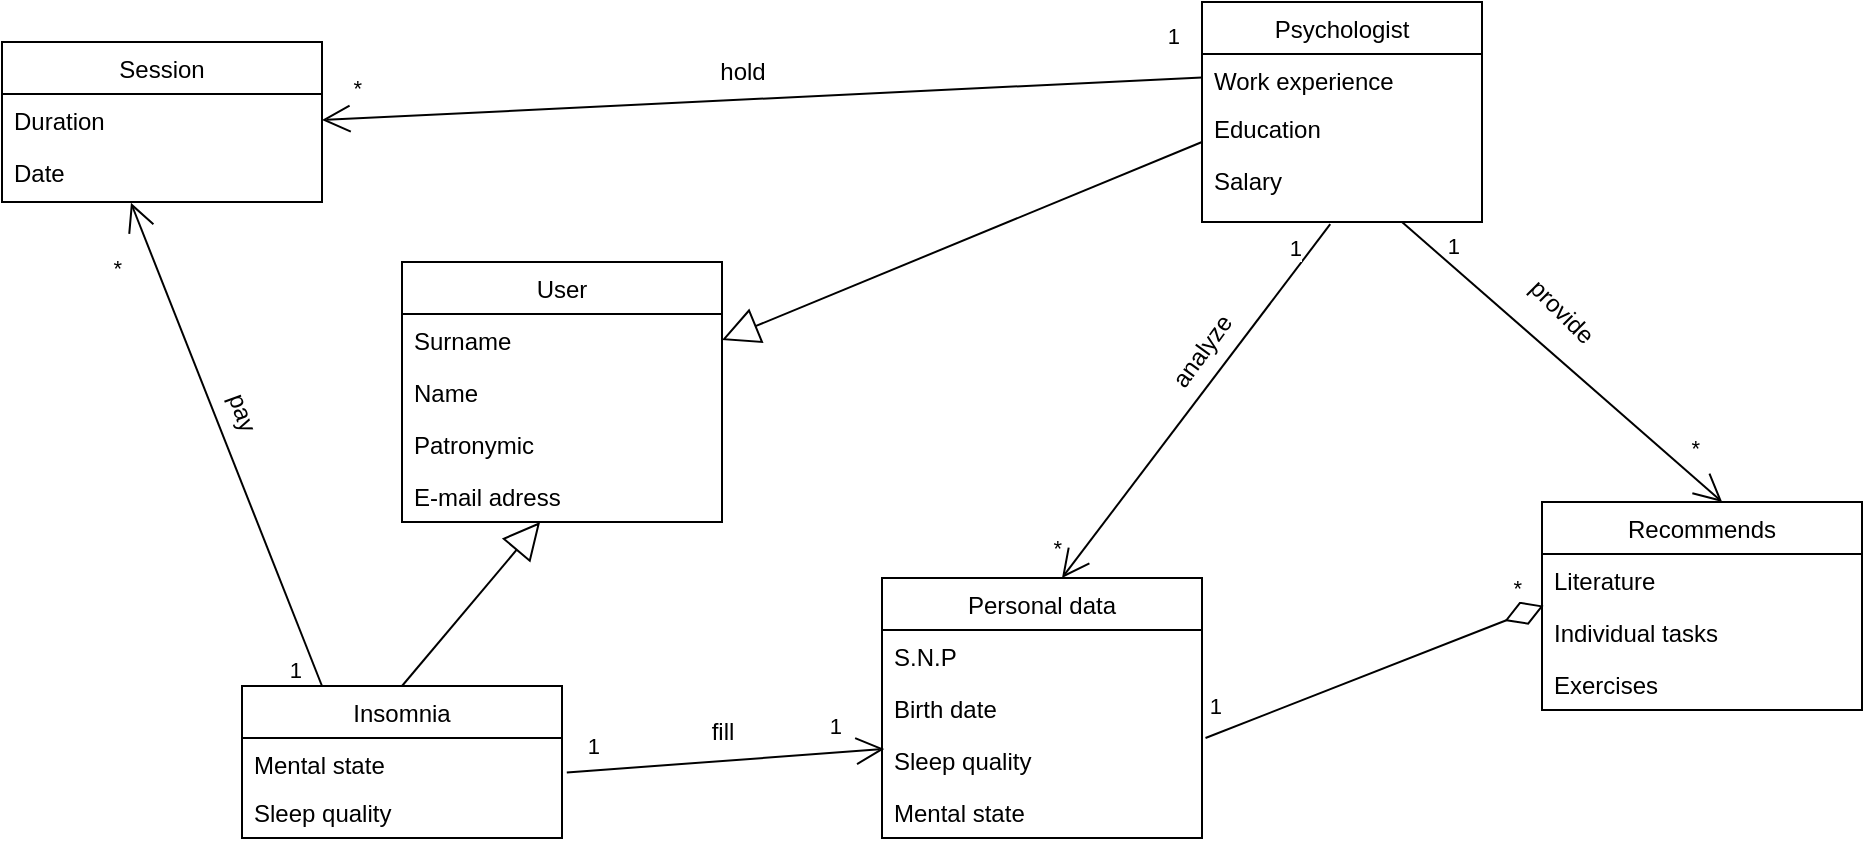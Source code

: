 <mxfile version="20.4.0" type="device"><diagram id="mCyr1kptdM3YggUfpTlr" name="Page-1"><mxGraphModel dx="1662" dy="1900" grid="1" gridSize="10" guides="1" tooltips="1" connect="1" arrows="1" fold="1" page="1" pageScale="1" pageWidth="850" pageHeight="1100" math="0" shadow="0"><root><mxCell id="0"/><mxCell id="1" parent="0"/><mxCell id="etiwIBcdiQbqdNMHtUx5-18" value="User" style="swimlane;fontStyle=0;childLayout=stackLayout;horizontal=1;startSize=26;fillColor=none;horizontalStack=0;resizeParent=1;resizeParentMax=0;resizeLast=0;collapsible=1;marginBottom=0;" parent="1" vertex="1"><mxGeometry x="280" y="-890" width="160" height="130" as="geometry"/></mxCell><mxCell id="etiwIBcdiQbqdNMHtUx5-19" value="Surname" style="text;strokeColor=none;fillColor=none;align=left;verticalAlign=top;spacingLeft=4;spacingRight=4;overflow=hidden;rotatable=0;points=[[0,0.5],[1,0.5]];portConstraint=eastwest;" parent="etiwIBcdiQbqdNMHtUx5-18" vertex="1"><mxGeometry y="26" width="160" height="26" as="geometry"/></mxCell><mxCell id="etiwIBcdiQbqdNMHtUx5-20" value="Name" style="text;strokeColor=none;fillColor=none;align=left;verticalAlign=top;spacingLeft=4;spacingRight=4;overflow=hidden;rotatable=0;points=[[0,0.5],[1,0.5]];portConstraint=eastwest;" parent="etiwIBcdiQbqdNMHtUx5-18" vertex="1"><mxGeometry y="52" width="160" height="26" as="geometry"/></mxCell><mxCell id="etiwIBcdiQbqdNMHtUx5-21" value="Patronymic" style="text;strokeColor=none;fillColor=none;align=left;verticalAlign=top;spacingLeft=4;spacingRight=4;overflow=hidden;rotatable=0;points=[[0,0.5],[1,0.5]];portConstraint=eastwest;" parent="etiwIBcdiQbqdNMHtUx5-18" vertex="1"><mxGeometry y="78" width="160" height="26" as="geometry"/></mxCell><mxCell id="etiwIBcdiQbqdNMHtUx5-22" value="E-mail adress" style="text;strokeColor=none;fillColor=none;align=left;verticalAlign=top;spacingLeft=4;spacingRight=4;overflow=hidden;rotatable=0;points=[[0,0.5],[1,0.5]];portConstraint=eastwest;" parent="etiwIBcdiQbqdNMHtUx5-18" vertex="1"><mxGeometry y="104" width="160" height="26" as="geometry"/></mxCell><mxCell id="etiwIBcdiQbqdNMHtUx5-23" value="Psychologist" style="swimlane;fontStyle=0;childLayout=stackLayout;horizontal=1;startSize=26;fillColor=none;horizontalStack=0;resizeParent=1;resizeParentMax=0;resizeLast=0;collapsible=1;marginBottom=0;" parent="1" vertex="1"><mxGeometry x="680" y="-1020" width="140" height="110" as="geometry"/></mxCell><mxCell id="etiwIBcdiQbqdNMHtUx5-88" value="" style="endArrow=none;html=1;startSize=12;startArrow=open;startFill=0;entryX=1.015;entryY=0.718;entryDx=0;entryDy=0;entryPerimeter=0;exitX=1;exitY=0.5;exitDx=0;exitDy=0;" parent="etiwIBcdiQbqdNMHtUx5-23" source="etiwIBcdiQbqdNMHtUx5-85" edge="1"><mxGeometry relative="1" as="geometry"><mxPoint x="158.72" y="26.004" as="sourcePoint"/><mxPoint x="1.137e-13" y="37.722" as="targetPoint"/></mxGeometry></mxCell><mxCell id="etiwIBcdiQbqdNMHtUx5-89" value="1" style="edgeLabel;resizable=0;html=1;align=right;verticalAlign=bottom;" parent="etiwIBcdiQbqdNMHtUx5-88" connectable="0" vertex="1"><mxGeometry x="1" relative="1" as="geometry"><mxPoint x="-10" y="-12" as="offset"/></mxGeometry></mxCell><mxCell id="etiwIBcdiQbqdNMHtUx5-24" value="Work experience" style="text;strokeColor=none;fillColor=none;align=left;verticalAlign=top;spacingLeft=4;spacingRight=4;overflow=hidden;rotatable=0;points=[[0,0.5],[1,0.5]];portConstraint=eastwest;" parent="etiwIBcdiQbqdNMHtUx5-23" vertex="1"><mxGeometry y="26" width="140" height="24" as="geometry"/></mxCell><mxCell id="etiwIBcdiQbqdNMHtUx5-25" value="Education" style="text;strokeColor=none;fillColor=none;align=left;verticalAlign=top;spacingLeft=4;spacingRight=4;overflow=hidden;rotatable=0;points=[[0,0.5],[1,0.5]];portConstraint=eastwest;" parent="etiwIBcdiQbqdNMHtUx5-23" vertex="1"><mxGeometry y="50" width="140" height="26" as="geometry"/></mxCell><mxCell id="etiwIBcdiQbqdNMHtUx5-26" value="Salary" style="text;strokeColor=none;fillColor=none;align=left;verticalAlign=top;spacingLeft=4;spacingRight=4;overflow=hidden;rotatable=0;points=[[0,0.5],[1,0.5]];portConstraint=eastwest;" parent="etiwIBcdiQbqdNMHtUx5-23" vertex="1"><mxGeometry y="76" width="140" height="34" as="geometry"/></mxCell><mxCell id="etiwIBcdiQbqdNMHtUx5-27" value="Recommends" style="swimlane;fontStyle=0;childLayout=stackLayout;horizontal=1;startSize=26;fillColor=none;horizontalStack=0;resizeParent=1;resizeParentMax=0;resizeLast=0;collapsible=1;marginBottom=0;" parent="1" vertex="1"><mxGeometry x="850" y="-770" width="160" height="104" as="geometry"/></mxCell><mxCell id="etiwIBcdiQbqdNMHtUx5-114" value="Literature" style="text;strokeColor=none;fillColor=none;align=left;verticalAlign=top;spacingLeft=4;spacingRight=4;overflow=hidden;rotatable=0;points=[[0,0.5],[1,0.5]];portConstraint=eastwest;" parent="etiwIBcdiQbqdNMHtUx5-27" vertex="1"><mxGeometry y="26" width="160" height="26" as="geometry"/></mxCell><mxCell id="etiwIBcdiQbqdNMHtUx5-115" value="Individual tasks" style="text;strokeColor=none;fillColor=none;align=left;verticalAlign=top;spacingLeft=4;spacingRight=4;overflow=hidden;rotatable=0;points=[[0,0.5],[1,0.5]];portConstraint=eastwest;" parent="etiwIBcdiQbqdNMHtUx5-27" vertex="1"><mxGeometry y="52" width="160" height="26" as="geometry"/></mxCell><mxCell id="etiwIBcdiQbqdNMHtUx5-116" value="Exercises" style="text;strokeColor=none;fillColor=none;align=left;verticalAlign=top;spacingLeft=4;spacingRight=4;overflow=hidden;rotatable=0;points=[[0,0.5],[1,0.5]];portConstraint=eastwest;" parent="etiwIBcdiQbqdNMHtUx5-27" vertex="1"><mxGeometry y="78" width="160" height="26" as="geometry"/></mxCell><mxCell id="etiwIBcdiQbqdNMHtUx5-28" value="Session" style="swimlane;fontStyle=0;childLayout=stackLayout;horizontal=1;startSize=26;fillColor=none;horizontalStack=0;resizeParent=1;resizeParentMax=0;resizeLast=0;collapsible=1;marginBottom=0;" parent="1" vertex="1"><mxGeometry x="80" y="-1000" width="160" height="80" as="geometry"/></mxCell><mxCell id="etiwIBcdiQbqdNMHtUx5-85" value="Duration" style="text;strokeColor=none;fillColor=none;align=left;verticalAlign=top;spacingLeft=4;spacingRight=4;overflow=hidden;rotatable=0;points=[[0,0.5],[1,0.5]];portConstraint=eastwest;" parent="etiwIBcdiQbqdNMHtUx5-28" vertex="1"><mxGeometry y="26" width="160" height="26" as="geometry"/></mxCell><mxCell id="etiwIBcdiQbqdNMHtUx5-84" value="Date" style="text;strokeColor=none;fillColor=none;align=left;verticalAlign=top;spacingLeft=4;spacingRight=4;overflow=hidden;rotatable=0;points=[[0,0.5],[1,0.5]];portConstraint=eastwest;" parent="etiwIBcdiQbqdNMHtUx5-28" vertex="1"><mxGeometry y="52" width="160" height="28" as="geometry"/></mxCell><mxCell id="etiwIBcdiQbqdNMHtUx5-30" value="" style="endArrow=none;html=1;endSize=12;startArrow=diamondThin;startSize=18;startFill=0;entryX=1.011;entryY=0.077;entryDx=0;entryDy=0;entryPerimeter=0;exitX=0.005;exitY=0.993;exitDx=0;exitDy=0;exitPerimeter=0;" parent="1" source="etiwIBcdiQbqdNMHtUx5-114" target="etiwIBcdiQbqdNMHtUx5-42" edge="1"><mxGeometry relative="1" as="geometry"><mxPoint x="830" y="-730" as="sourcePoint"/><mxPoint x="830" y="-710" as="targetPoint"/><Array as="points"/></mxGeometry></mxCell><mxCell id="etiwIBcdiQbqdNMHtUx5-106" value="*" style="edgeLabel;resizable=0;html=1;align=right;verticalAlign=top;" parent="etiwIBcdiQbqdNMHtUx5-30" connectable="0" vertex="1"><mxGeometry x="1" relative="1" as="geometry"><mxPoint x="248" y="-158" as="offset"/></mxGeometry></mxCell><mxCell id="etiwIBcdiQbqdNMHtUx5-108" value="*" style="edgeLabel;resizable=0;html=1;align=right;verticalAlign=top;" parent="etiwIBcdiQbqdNMHtUx5-30" connectable="0" vertex="1"><mxGeometry x="1" relative="1" as="geometry"><mxPoint x="159" y="-88" as="offset"/></mxGeometry></mxCell><mxCell id="etiwIBcdiQbqdNMHtUx5-109" value="*" style="edgeLabel;resizable=0;html=1;align=right;verticalAlign=top;" parent="etiwIBcdiQbqdNMHtUx5-30" connectable="0" vertex="1"><mxGeometry x="1" relative="1" as="geometry"><mxPoint x="-541" y="-248" as="offset"/></mxGeometry></mxCell><mxCell id="etiwIBcdiQbqdNMHtUx5-110" value="*" style="edgeLabel;resizable=0;html=1;align=right;verticalAlign=top;" parent="etiwIBcdiQbqdNMHtUx5-30" connectable="0" vertex="1"><mxGeometry x="1" relative="1" as="geometry"><mxPoint x="-71" y="-108" as="offset"/></mxGeometry></mxCell><mxCell id="etiwIBcdiQbqdNMHtUx5-111" value="*" style="edgeLabel;resizable=0;html=1;align=right;verticalAlign=top;" parent="etiwIBcdiQbqdNMHtUx5-30" connectable="0" vertex="1"><mxGeometry x="1" relative="1" as="geometry"><mxPoint x="-421" y="-338" as="offset"/></mxGeometry></mxCell><mxCell id="etiwIBcdiQbqdNMHtUx5-33" value="Insomnia" style="swimlane;fontStyle=0;childLayout=stackLayout;horizontal=1;startSize=26;fillColor=none;horizontalStack=0;resizeParent=1;resizeParentMax=0;resizeLast=0;collapsible=1;marginBottom=0;" parent="1" vertex="1"><mxGeometry x="200" y="-678" width="160" height="76" as="geometry"/></mxCell><mxCell id="etiwIBcdiQbqdNMHtUx5-34" value="Mental state" style="text;strokeColor=none;fillColor=none;align=left;verticalAlign=top;spacingLeft=4;spacingRight=4;overflow=hidden;rotatable=0;points=[[0,0.5],[1,0.5]];portConstraint=eastwest;" parent="etiwIBcdiQbqdNMHtUx5-33" vertex="1"><mxGeometry y="26" width="160" height="24" as="geometry"/></mxCell><mxCell id="etiwIBcdiQbqdNMHtUx5-36" value="Sleep quality" style="text;strokeColor=none;fillColor=none;align=left;verticalAlign=top;spacingLeft=4;spacingRight=4;overflow=hidden;rotatable=0;points=[[0,0.5],[1,0.5]];portConstraint=eastwest;" parent="etiwIBcdiQbqdNMHtUx5-33" vertex="1"><mxGeometry y="50" width="160" height="26" as="geometry"/></mxCell><mxCell id="etiwIBcdiQbqdNMHtUx5-37" value="" style="endArrow=block;endSize=16;endFill=0;html=1;exitX=0;exitY=0.769;exitDx=0;exitDy=0;exitPerimeter=0;entryX=1;entryY=0.5;entryDx=0;entryDy=0;" parent="1" source="etiwIBcdiQbqdNMHtUx5-25" target="etiwIBcdiQbqdNMHtUx5-19" edge="1"><mxGeometry x="0.007" y="-8" width="160" relative="1" as="geometry"><mxPoint x="425" y="-830" as="sourcePoint"/><mxPoint x="400" y="-930" as="targetPoint"/><mxPoint as="offset"/><Array as="points"/></mxGeometry></mxCell><mxCell id="etiwIBcdiQbqdNMHtUx5-38" value="" style="endArrow=block;endSize=16;endFill=0;html=1;exitX=0.5;exitY=0;exitDx=0;exitDy=0;" parent="1" source="etiwIBcdiQbqdNMHtUx5-33" target="etiwIBcdiQbqdNMHtUx5-22" edge="1"><mxGeometry x="0.007" y="-8" width="160" relative="1" as="geometry"><mxPoint x="540" y="-590" as="sourcePoint"/><mxPoint x="350" y="-664.99" as="targetPoint"/><mxPoint as="offset"/><Array as="points"/></mxGeometry></mxCell><mxCell id="etiwIBcdiQbqdNMHtUx5-39" value="Personal data" style="swimlane;fontStyle=0;childLayout=stackLayout;horizontal=1;startSize=26;fillColor=none;horizontalStack=0;resizeParent=1;resizeParentMax=0;resizeLast=0;collapsible=1;marginBottom=0;" parent="1" vertex="1"><mxGeometry x="520" y="-732" width="160" height="130" as="geometry"/></mxCell><mxCell id="etiwIBcdiQbqdNMHtUx5-40" value="S.N.P" style="text;strokeColor=none;fillColor=none;align=left;verticalAlign=top;spacingLeft=4;spacingRight=4;overflow=hidden;rotatable=0;points=[[0,0.5],[1,0.5]];portConstraint=eastwest;" parent="etiwIBcdiQbqdNMHtUx5-39" vertex="1"><mxGeometry y="26" width="160" height="26" as="geometry"/></mxCell><mxCell id="etiwIBcdiQbqdNMHtUx5-41" value="Birth date" style="text;strokeColor=none;fillColor=none;align=left;verticalAlign=top;spacingLeft=4;spacingRight=4;overflow=hidden;rotatable=0;points=[[0,0.5],[1,0.5]];portConstraint=eastwest;" parent="etiwIBcdiQbqdNMHtUx5-39" vertex="1"><mxGeometry y="52" width="160" height="26" as="geometry"/></mxCell><mxCell id="etiwIBcdiQbqdNMHtUx5-42" value="Sleep quality" style="text;strokeColor=none;fillColor=none;align=left;verticalAlign=top;spacingLeft=4;spacingRight=4;overflow=hidden;rotatable=0;points=[[0,0.5],[1,0.5]];portConstraint=eastwest;" parent="etiwIBcdiQbqdNMHtUx5-39" vertex="1"><mxGeometry y="78" width="160" height="26" as="geometry"/></mxCell><mxCell id="etiwIBcdiQbqdNMHtUx5-43" value="Mental state" style="text;strokeColor=none;fillColor=none;align=left;verticalAlign=top;spacingLeft=4;spacingRight=4;overflow=hidden;rotatable=0;points=[[0,0.5],[1,0.5]];portConstraint=eastwest;" parent="etiwIBcdiQbqdNMHtUx5-39" vertex="1"><mxGeometry y="104" width="160" height="26" as="geometry"/></mxCell><mxCell id="etiwIBcdiQbqdNMHtUx5-70" value="" style="endArrow=none;html=1;startSize=12;startArrow=open;startFill=0;entryX=1.015;entryY=0.718;entryDx=0;entryDy=0;entryPerimeter=0;exitX=0.007;exitY=0.289;exitDx=0;exitDy=0;exitPerimeter=0;" parent="1" source="etiwIBcdiQbqdNMHtUx5-42" target="etiwIBcdiQbqdNMHtUx5-34" edge="1"><mxGeometry relative="1" as="geometry"><mxPoint x="510" y="-610" as="sourcePoint"/><mxPoint x="520" y="-698.99" as="targetPoint"/></mxGeometry></mxCell><mxCell id="etiwIBcdiQbqdNMHtUx5-75" value="1" style="edgeLabel;resizable=0;html=1;align=right;verticalAlign=bottom;" parent="1" connectable="0" vertex="1"><mxGeometry x="379.999" y="-639.999" as="geometry"/></mxCell><mxCell id="etiwIBcdiQbqdNMHtUx5-76" value="fill" style="text;html=1;resizable=0;autosize=1;align=center;verticalAlign=middle;points=[];fillColor=none;strokeColor=none;rounded=0;rotation=0;" parent="1" vertex="1"><mxGeometry x="425" y="-670" width="30" height="30" as="geometry"/></mxCell><mxCell id="etiwIBcdiQbqdNMHtUx5-80" value="" style="endArrow=none;html=1;startSize=12;startArrow=open;startFill=0;entryX=0.458;entryY=1.032;entryDx=0;entryDy=0;exitX=1;exitY=0.5;exitDx=0;exitDy=0;entryPerimeter=0;" parent="1" target="etiwIBcdiQbqdNMHtUx5-26" edge="1"><mxGeometry relative="1" as="geometry"><mxPoint x="610" y="-732.0" as="sourcePoint"/><mxPoint x="771.12" y="-743.582" as="targetPoint"/></mxGeometry></mxCell><mxCell id="etiwIBcdiQbqdNMHtUx5-81" value="1" style="edgeLabel;resizable=0;html=1;align=right;verticalAlign=bottom;" parent="etiwIBcdiQbqdNMHtUx5-80" connectable="0" vertex="1"><mxGeometry x="1" relative="1" as="geometry"><mxPoint x="-14" y="20" as="offset"/></mxGeometry></mxCell><mxCell id="etiwIBcdiQbqdNMHtUx5-100" value="1" style="edgeLabel;resizable=0;html=1;align=right;verticalAlign=bottom;" parent="etiwIBcdiQbqdNMHtUx5-80" connectable="0" vertex="1"><mxGeometry x="1" relative="1" as="geometry"><mxPoint x="-244" y="259" as="offset"/></mxGeometry></mxCell><mxCell id="etiwIBcdiQbqdNMHtUx5-107" value="1" style="edgeLabel;resizable=0;html=1;align=right;verticalAlign=bottom;" parent="etiwIBcdiQbqdNMHtUx5-80" connectable="0" vertex="1"><mxGeometry x="1" relative="1" as="geometry"><mxPoint x="-54" y="249" as="offset"/></mxGeometry></mxCell><mxCell id="etiwIBcdiQbqdNMHtUx5-82" value="analyze" style="text;html=1;resizable=0;autosize=1;align=center;verticalAlign=middle;points=[];fillColor=none;strokeColor=none;rounded=0;rotation=-54;" parent="1" vertex="1"><mxGeometry x="650" y="-860" width="60" height="30" as="geometry"/></mxCell><mxCell id="etiwIBcdiQbqdNMHtUx5-92" value="" style="endArrow=none;html=1;startSize=12;startArrow=open;startFill=0;entryX=1.015;entryY=0.718;entryDx=0;entryDy=0;entryPerimeter=0;exitX=0.403;exitY=1.015;exitDx=0;exitDy=0;exitPerimeter=0;" parent="1" source="etiwIBcdiQbqdNMHtUx5-84" edge="1"><mxGeometry relative="1" as="geometry"><mxPoint x="398.72" y="-689.716" as="sourcePoint"/><mxPoint x="240.0" y="-677.998" as="targetPoint"/></mxGeometry></mxCell><mxCell id="etiwIBcdiQbqdNMHtUx5-93" value="1" style="edgeLabel;resizable=0;html=1;align=right;verticalAlign=bottom;" parent="etiwIBcdiQbqdNMHtUx5-92" connectable="0" vertex="1"><mxGeometry x="1" relative="1" as="geometry"><mxPoint x="-10" as="offset"/></mxGeometry></mxCell><mxCell id="etiwIBcdiQbqdNMHtUx5-94" value="pay" style="text;html=1;resizable=0;autosize=1;align=center;verticalAlign=middle;points=[];fillColor=none;strokeColor=none;rounded=0;rotation=70;" parent="1" vertex="1"><mxGeometry x="180" y="-830" width="40" height="30" as="geometry"/></mxCell><mxCell id="etiwIBcdiQbqdNMHtUx5-96" value="hold" style="text;html=1;resizable=0;autosize=1;align=center;verticalAlign=middle;points=[];fillColor=none;strokeColor=none;rounded=0;rotation=0;" parent="1" vertex="1"><mxGeometry x="425" y="-1000" width="50" height="30" as="geometry"/></mxCell><mxCell id="etiwIBcdiQbqdNMHtUx5-101" value="" style="endArrow=none;html=1;startSize=12;startArrow=open;startFill=0;entryX=1.015;entryY=0.718;entryDx=0;entryDy=0;entryPerimeter=0;exitX=0.563;exitY=0;exitDx=0;exitDy=0;exitPerimeter=0;" parent="1" source="etiwIBcdiQbqdNMHtUx5-27" edge="1"><mxGeometry relative="1" as="geometry"><mxPoint x="938.72" y="-921.716" as="sourcePoint"/><mxPoint x="780.0" y="-909.998" as="targetPoint"/></mxGeometry></mxCell><mxCell id="etiwIBcdiQbqdNMHtUx5-105" value="1" style="edgeLabel;resizable=0;html=1;align=right;verticalAlign=bottom;" parent="1" connectable="0" vertex="1"><mxGeometry x="809.999" y="-889.999" as="geometry"/></mxCell><mxCell id="etiwIBcdiQbqdNMHtUx5-113" value="provide" style="text;html=1;strokeColor=none;fillColor=none;align=center;verticalAlign=middle;whiteSpace=wrap;rounded=0;rotation=45;" parent="1" vertex="1"><mxGeometry x="830" y="-880" width="60" height="30" as="geometry"/></mxCell></root></mxGraphModel></diagram></mxfile>